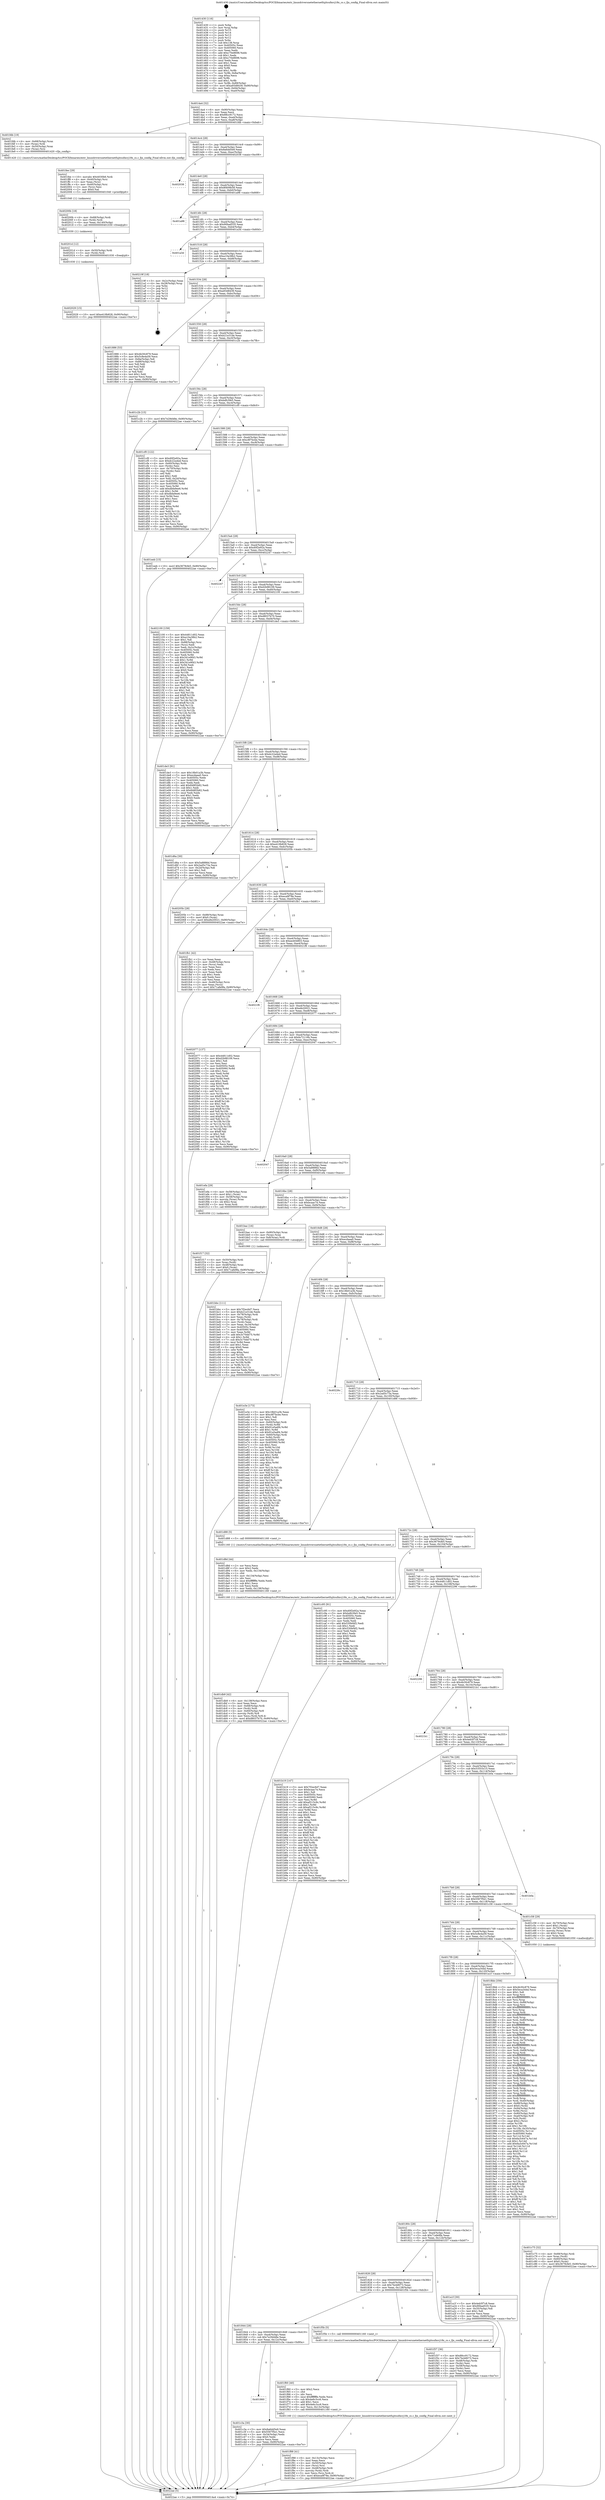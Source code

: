 digraph "0x401430" {
  label = "0x401430 (/mnt/c/Users/mathe/Desktop/tcc/POCII/binaries/extr_linuxdriversnetethernetfujitsufmvj18x_cs.c_fjn_config_Final-ollvm.out::main(0))"
  labelloc = "t"
  node[shape=record]

  Entry [label="",width=0.3,height=0.3,shape=circle,fillcolor=black,style=filled]
  "0x4014a4" [label="{
     0x4014a4 [32]\l
     | [instrs]\l
     &nbsp;&nbsp;0x4014a4 \<+6\>: mov -0x90(%rbp),%eax\l
     &nbsp;&nbsp;0x4014aa \<+2\>: mov %eax,%ecx\l
     &nbsp;&nbsp;0x4014ac \<+6\>: sub $0x88cc9172,%ecx\l
     &nbsp;&nbsp;0x4014b2 \<+6\>: mov %eax,-0xa4(%rbp)\l
     &nbsp;&nbsp;0x4014b8 \<+6\>: mov %ecx,-0xa8(%rbp)\l
     &nbsp;&nbsp;0x4014be \<+6\>: je 0000000000401fdb \<main+0xbab\>\l
  }"]
  "0x401fdb" [label="{
     0x401fdb [19]\l
     | [instrs]\l
     &nbsp;&nbsp;0x401fdb \<+4\>: mov -0x68(%rbp),%rax\l
     &nbsp;&nbsp;0x401fdf \<+3\>: mov (%rax),%rdi\l
     &nbsp;&nbsp;0x401fe2 \<+4\>: mov -0x50(%rbp),%rax\l
     &nbsp;&nbsp;0x401fe6 \<+3\>: mov (%rax),%rsi\l
     &nbsp;&nbsp;0x401fe9 \<+5\>: call 0000000000401420 \<fjn_config\>\l
     | [calls]\l
     &nbsp;&nbsp;0x401420 \{1\} (/mnt/c/Users/mathe/Desktop/tcc/POCII/binaries/extr_linuxdriversnetethernetfujitsufmvj18x_cs.c_fjn_config_Final-ollvm.out::fjn_config)\l
  }"]
  "0x4014c4" [label="{
     0x4014c4 [28]\l
     | [instrs]\l
     &nbsp;&nbsp;0x4014c4 \<+5\>: jmp 00000000004014c9 \<main+0x99\>\l
     &nbsp;&nbsp;0x4014c9 \<+6\>: mov -0xa4(%rbp),%eax\l
     &nbsp;&nbsp;0x4014cf \<+5\>: sub $0x8a6dd5e9,%eax\l
     &nbsp;&nbsp;0x4014d4 \<+6\>: mov %eax,-0xac(%rbp)\l
     &nbsp;&nbsp;0x4014da \<+6\>: je 0000000000402038 \<main+0xc08\>\l
  }"]
  Exit [label="",width=0.3,height=0.3,shape=circle,fillcolor=black,style=filled,peripheries=2]
  "0x402038" [label="{
     0x402038\l
  }", style=dashed]
  "0x4014e0" [label="{
     0x4014e0 [28]\l
     | [instrs]\l
     &nbsp;&nbsp;0x4014e0 \<+5\>: jmp 00000000004014e5 \<main+0xb5\>\l
     &nbsp;&nbsp;0x4014e5 \<+6\>: mov -0xa4(%rbp),%eax\l
     &nbsp;&nbsp;0x4014eb \<+5\>: sub $0x8f409b58,%eax\l
     &nbsp;&nbsp;0x4014f0 \<+6\>: mov %eax,-0xb0(%rbp)\l
     &nbsp;&nbsp;0x4014f6 \<+6\>: je 0000000000401a98 \<main+0x668\>\l
  }"]
  "0x402029" [label="{
     0x402029 [15]\l
     | [instrs]\l
     &nbsp;&nbsp;0x402029 \<+10\>: movl $0xe418b828,-0x90(%rbp)\l
     &nbsp;&nbsp;0x402033 \<+5\>: jmp 00000000004022ae \<main+0xe7e\>\l
  }"]
  "0x401a98" [label="{
     0x401a98\l
  }", style=dashed]
  "0x4014fc" [label="{
     0x4014fc [28]\l
     | [instrs]\l
     &nbsp;&nbsp;0x4014fc \<+5\>: jmp 0000000000401501 \<main+0xd1\>\l
     &nbsp;&nbsp;0x401501 \<+6\>: mov -0xa4(%rbp),%eax\l
     &nbsp;&nbsp;0x401507 \<+5\>: sub $0x90bad535,%eax\l
     &nbsp;&nbsp;0x40150c \<+6\>: mov %eax,-0xb4(%rbp)\l
     &nbsp;&nbsp;0x401512 \<+6\>: je 0000000000401a3d \<main+0x60d\>\l
  }"]
  "0x40201d" [label="{
     0x40201d [12]\l
     | [instrs]\l
     &nbsp;&nbsp;0x40201d \<+4\>: mov -0x50(%rbp),%rdi\l
     &nbsp;&nbsp;0x402021 \<+3\>: mov (%rdi),%rdi\l
     &nbsp;&nbsp;0x402024 \<+5\>: call 0000000000401030 \<free@plt\>\l
     | [calls]\l
     &nbsp;&nbsp;0x401030 \{1\} (unknown)\l
  }"]
  "0x401a3d" [label="{
     0x401a3d\l
  }", style=dashed]
  "0x401518" [label="{
     0x401518 [28]\l
     | [instrs]\l
     &nbsp;&nbsp;0x401518 \<+5\>: jmp 000000000040151d \<main+0xed\>\l
     &nbsp;&nbsp;0x40151d \<+6\>: mov -0xa4(%rbp),%eax\l
     &nbsp;&nbsp;0x401523 \<+5\>: sub $0xa10a38b2,%eax\l
     &nbsp;&nbsp;0x401528 \<+6\>: mov %eax,-0xb8(%rbp)\l
     &nbsp;&nbsp;0x40152e \<+6\>: je 000000000040219f \<main+0xd6f\>\l
  }"]
  "0x40200b" [label="{
     0x40200b [18]\l
     | [instrs]\l
     &nbsp;&nbsp;0x40200b \<+4\>: mov -0x68(%rbp),%rdi\l
     &nbsp;&nbsp;0x40200f \<+3\>: mov (%rdi),%rdi\l
     &nbsp;&nbsp;0x402012 \<+6\>: mov %eax,-0x140(%rbp)\l
     &nbsp;&nbsp;0x402018 \<+5\>: call 0000000000401030 \<free@plt\>\l
     | [calls]\l
     &nbsp;&nbsp;0x401030 \{1\} (unknown)\l
  }"]
  "0x40219f" [label="{
     0x40219f [18]\l
     | [instrs]\l
     &nbsp;&nbsp;0x40219f \<+3\>: mov -0x2c(%rbp),%eax\l
     &nbsp;&nbsp;0x4021a2 \<+4\>: lea -0x28(%rbp),%rsp\l
     &nbsp;&nbsp;0x4021a6 \<+1\>: pop %rbx\l
     &nbsp;&nbsp;0x4021a7 \<+2\>: pop %r12\l
     &nbsp;&nbsp;0x4021a9 \<+2\>: pop %r13\l
     &nbsp;&nbsp;0x4021ab \<+2\>: pop %r14\l
     &nbsp;&nbsp;0x4021ad \<+2\>: pop %r15\l
     &nbsp;&nbsp;0x4021af \<+1\>: pop %rbp\l
     &nbsp;&nbsp;0x4021b0 \<+1\>: ret\l
  }"]
  "0x401534" [label="{
     0x401534 [28]\l
     | [instrs]\l
     &nbsp;&nbsp;0x401534 \<+5\>: jmp 0000000000401539 \<main+0x109\>\l
     &nbsp;&nbsp;0x401539 \<+6\>: mov -0xa4(%rbp),%eax\l
     &nbsp;&nbsp;0x40153f \<+5\>: sub $0xa93d8439,%eax\l
     &nbsp;&nbsp;0x401544 \<+6\>: mov %eax,-0xbc(%rbp)\l
     &nbsp;&nbsp;0x40154a \<+6\>: je 0000000000401886 \<main+0x456\>\l
  }"]
  "0x401fee" [label="{
     0x401fee [29]\l
     | [instrs]\l
     &nbsp;&nbsp;0x401fee \<+10\>: movabs $0x4030b6,%rdi\l
     &nbsp;&nbsp;0x401ff8 \<+4\>: mov -0x40(%rbp),%rsi\l
     &nbsp;&nbsp;0x401ffc \<+2\>: mov %eax,(%rsi)\l
     &nbsp;&nbsp;0x401ffe \<+4\>: mov -0x40(%rbp),%rsi\l
     &nbsp;&nbsp;0x402002 \<+2\>: mov (%rsi),%esi\l
     &nbsp;&nbsp;0x402004 \<+2\>: mov $0x0,%al\l
     &nbsp;&nbsp;0x402006 \<+5\>: call 0000000000401040 \<printf@plt\>\l
     | [calls]\l
     &nbsp;&nbsp;0x401040 \{1\} (unknown)\l
  }"]
  "0x401886" [label="{
     0x401886 [53]\l
     | [instrs]\l
     &nbsp;&nbsp;0x401886 \<+5\>: mov $0x4b30c879,%eax\l
     &nbsp;&nbsp;0x40188b \<+5\>: mov $0x5c8e4a59,%ecx\l
     &nbsp;&nbsp;0x401890 \<+6\>: mov -0x8a(%rbp),%dl\l
     &nbsp;&nbsp;0x401896 \<+7\>: mov -0x89(%rbp),%sil\l
     &nbsp;&nbsp;0x40189d \<+3\>: mov %dl,%dil\l
     &nbsp;&nbsp;0x4018a0 \<+3\>: and %sil,%dil\l
     &nbsp;&nbsp;0x4018a3 \<+3\>: xor %sil,%dl\l
     &nbsp;&nbsp;0x4018a6 \<+3\>: or %dl,%dil\l
     &nbsp;&nbsp;0x4018a9 \<+4\>: test $0x1,%dil\l
     &nbsp;&nbsp;0x4018ad \<+3\>: cmovne %ecx,%eax\l
     &nbsp;&nbsp;0x4018b0 \<+6\>: mov %eax,-0x90(%rbp)\l
     &nbsp;&nbsp;0x4018b6 \<+5\>: jmp 00000000004022ae \<main+0xe7e\>\l
  }"]
  "0x401550" [label="{
     0x401550 [28]\l
     | [instrs]\l
     &nbsp;&nbsp;0x401550 \<+5\>: jmp 0000000000401555 \<main+0x125\>\l
     &nbsp;&nbsp;0x401555 \<+6\>: mov -0xa4(%rbp),%eax\l
     &nbsp;&nbsp;0x40155b \<+5\>: sub $0xb21e31de,%eax\l
     &nbsp;&nbsp;0x401560 \<+6\>: mov %eax,-0xc0(%rbp)\l
     &nbsp;&nbsp;0x401566 \<+6\>: je 0000000000401c2b \<main+0x7fb\>\l
  }"]
  "0x4022ae" [label="{
     0x4022ae [5]\l
     | [instrs]\l
     &nbsp;&nbsp;0x4022ae \<+5\>: jmp 00000000004014a4 \<main+0x74\>\l
  }"]
  "0x401430" [label="{
     0x401430 [116]\l
     | [instrs]\l
     &nbsp;&nbsp;0x401430 \<+1\>: push %rbp\l
     &nbsp;&nbsp;0x401431 \<+3\>: mov %rsp,%rbp\l
     &nbsp;&nbsp;0x401434 \<+2\>: push %r15\l
     &nbsp;&nbsp;0x401436 \<+2\>: push %r14\l
     &nbsp;&nbsp;0x401438 \<+2\>: push %r13\l
     &nbsp;&nbsp;0x40143a \<+2\>: push %r12\l
     &nbsp;&nbsp;0x40143c \<+1\>: push %rbx\l
     &nbsp;&nbsp;0x40143d \<+7\>: sub $0x138,%rsp\l
     &nbsp;&nbsp;0x401444 \<+7\>: mov 0x40505c,%eax\l
     &nbsp;&nbsp;0x40144b \<+7\>: mov 0x405060,%ecx\l
     &nbsp;&nbsp;0x401452 \<+2\>: mov %eax,%edx\l
     &nbsp;&nbsp;0x401454 \<+6\>: add $0xc70e8698,%edx\l
     &nbsp;&nbsp;0x40145a \<+3\>: sub $0x1,%edx\l
     &nbsp;&nbsp;0x40145d \<+6\>: sub $0xc70e8698,%edx\l
     &nbsp;&nbsp;0x401463 \<+3\>: imul %edx,%eax\l
     &nbsp;&nbsp;0x401466 \<+3\>: and $0x1,%eax\l
     &nbsp;&nbsp;0x401469 \<+3\>: cmp $0x0,%eax\l
     &nbsp;&nbsp;0x40146c \<+4\>: sete %r8b\l
     &nbsp;&nbsp;0x401470 \<+4\>: and $0x1,%r8b\l
     &nbsp;&nbsp;0x401474 \<+7\>: mov %r8b,-0x8a(%rbp)\l
     &nbsp;&nbsp;0x40147b \<+3\>: cmp $0xa,%ecx\l
     &nbsp;&nbsp;0x40147e \<+4\>: setl %r8b\l
     &nbsp;&nbsp;0x401482 \<+4\>: and $0x1,%r8b\l
     &nbsp;&nbsp;0x401486 \<+7\>: mov %r8b,-0x89(%rbp)\l
     &nbsp;&nbsp;0x40148d \<+10\>: movl $0xa93d8439,-0x90(%rbp)\l
     &nbsp;&nbsp;0x401497 \<+6\>: mov %edi,-0x94(%rbp)\l
     &nbsp;&nbsp;0x40149d \<+7\>: mov %rsi,-0xa0(%rbp)\l
  }"]
  "0x401f88" [label="{
     0x401f88 [41]\l
     | [instrs]\l
     &nbsp;&nbsp;0x401f88 \<+6\>: mov -0x13c(%rbp),%ecx\l
     &nbsp;&nbsp;0x401f8e \<+3\>: imul %eax,%ecx\l
     &nbsp;&nbsp;0x401f91 \<+4\>: mov -0x50(%rbp),%rsi\l
     &nbsp;&nbsp;0x401f95 \<+3\>: mov (%rsi),%rsi\l
     &nbsp;&nbsp;0x401f98 \<+4\>: mov -0x48(%rbp),%rdi\l
     &nbsp;&nbsp;0x401f9c \<+3\>: movslq (%rdi),%rdi\l
     &nbsp;&nbsp;0x401f9f \<+3\>: mov %ecx,(%rsi,%rdi,4)\l
     &nbsp;&nbsp;0x401fa2 \<+10\>: movl $0xeca9f78e,-0x90(%rbp)\l
     &nbsp;&nbsp;0x401fac \<+5\>: jmp 00000000004022ae \<main+0xe7e\>\l
  }"]
  "0x401c2b" [label="{
     0x401c2b [15]\l
     | [instrs]\l
     &nbsp;&nbsp;0x401c2b \<+10\>: movl $0x7e29d48e,-0x90(%rbp)\l
     &nbsp;&nbsp;0x401c35 \<+5\>: jmp 00000000004022ae \<main+0xe7e\>\l
  }"]
  "0x40156c" [label="{
     0x40156c [28]\l
     | [instrs]\l
     &nbsp;&nbsp;0x40156c \<+5\>: jmp 0000000000401571 \<main+0x141\>\l
     &nbsp;&nbsp;0x401571 \<+6\>: mov -0xa4(%rbp),%eax\l
     &nbsp;&nbsp;0x401577 \<+5\>: sub $0xbdfc5fe5,%eax\l
     &nbsp;&nbsp;0x40157c \<+6\>: mov %eax,-0xc4(%rbp)\l
     &nbsp;&nbsp;0x401582 \<+6\>: je 0000000000401cf0 \<main+0x8c0\>\l
  }"]
  "0x401f60" [label="{
     0x401f60 [40]\l
     | [instrs]\l
     &nbsp;&nbsp;0x401f60 \<+5\>: mov $0x2,%ecx\l
     &nbsp;&nbsp;0x401f65 \<+1\>: cltd\l
     &nbsp;&nbsp;0x401f66 \<+2\>: idiv %ecx\l
     &nbsp;&nbsp;0x401f68 \<+6\>: imul $0xfffffffe,%edx,%ecx\l
     &nbsp;&nbsp;0x401f6e \<+6\>: sub $0x4e6c3cc6,%ecx\l
     &nbsp;&nbsp;0x401f74 \<+3\>: add $0x1,%ecx\l
     &nbsp;&nbsp;0x401f77 \<+6\>: add $0x4e6c3cc6,%ecx\l
     &nbsp;&nbsp;0x401f7d \<+6\>: mov %ecx,-0x13c(%rbp)\l
     &nbsp;&nbsp;0x401f83 \<+5\>: call 0000000000401160 \<next_i\>\l
     | [calls]\l
     &nbsp;&nbsp;0x401160 \{1\} (/mnt/c/Users/mathe/Desktop/tcc/POCII/binaries/extr_linuxdriversnetethernetfujitsufmvj18x_cs.c_fjn_config_Final-ollvm.out::next_i)\l
  }"]
  "0x401cf0" [label="{
     0x401cf0 [122]\l
     | [instrs]\l
     &nbsp;&nbsp;0x401cf0 \<+5\>: mov $0xd0f2e92a,%eax\l
     &nbsp;&nbsp;0x401cf5 \<+5\>: mov $0xdc22a4ed,%ecx\l
     &nbsp;&nbsp;0x401cfa \<+4\>: mov -0x60(%rbp),%rdx\l
     &nbsp;&nbsp;0x401cfe \<+2\>: mov (%rdx),%esi\l
     &nbsp;&nbsp;0x401d00 \<+4\>: mov -0x70(%rbp),%rdx\l
     &nbsp;&nbsp;0x401d04 \<+2\>: cmp (%rdx),%esi\l
     &nbsp;&nbsp;0x401d06 \<+4\>: setl %dil\l
     &nbsp;&nbsp;0x401d0a \<+4\>: and $0x1,%dil\l
     &nbsp;&nbsp;0x401d0e \<+4\>: mov %dil,-0x2d(%rbp)\l
     &nbsp;&nbsp;0x401d12 \<+7\>: mov 0x40505c,%esi\l
     &nbsp;&nbsp;0x401d19 \<+8\>: mov 0x405060,%r8d\l
     &nbsp;&nbsp;0x401d21 \<+3\>: mov %esi,%r9d\l
     &nbsp;&nbsp;0x401d24 \<+7\>: add $0xdbfa9ee6,%r9d\l
     &nbsp;&nbsp;0x401d2b \<+4\>: sub $0x1,%r9d\l
     &nbsp;&nbsp;0x401d2f \<+7\>: sub $0xdbfa9ee6,%r9d\l
     &nbsp;&nbsp;0x401d36 \<+4\>: imul %r9d,%esi\l
     &nbsp;&nbsp;0x401d3a \<+3\>: and $0x1,%esi\l
     &nbsp;&nbsp;0x401d3d \<+3\>: cmp $0x0,%esi\l
     &nbsp;&nbsp;0x401d40 \<+4\>: sete %dil\l
     &nbsp;&nbsp;0x401d44 \<+4\>: cmp $0xa,%r8d\l
     &nbsp;&nbsp;0x401d48 \<+4\>: setl %r10b\l
     &nbsp;&nbsp;0x401d4c \<+3\>: mov %dil,%r11b\l
     &nbsp;&nbsp;0x401d4f \<+3\>: and %r10b,%r11b\l
     &nbsp;&nbsp;0x401d52 \<+3\>: xor %r10b,%dil\l
     &nbsp;&nbsp;0x401d55 \<+3\>: or %dil,%r11b\l
     &nbsp;&nbsp;0x401d58 \<+4\>: test $0x1,%r11b\l
     &nbsp;&nbsp;0x401d5c \<+3\>: cmovne %ecx,%eax\l
     &nbsp;&nbsp;0x401d5f \<+6\>: mov %eax,-0x90(%rbp)\l
     &nbsp;&nbsp;0x401d65 \<+5\>: jmp 00000000004022ae \<main+0xe7e\>\l
  }"]
  "0x401588" [label="{
     0x401588 [28]\l
     | [instrs]\l
     &nbsp;&nbsp;0x401588 \<+5\>: jmp 000000000040158d \<main+0x15d\>\l
     &nbsp;&nbsp;0x40158d \<+6\>: mov -0xa4(%rbp),%eax\l
     &nbsp;&nbsp;0x401593 \<+5\>: sub $0xc8f7bcbe,%eax\l
     &nbsp;&nbsp;0x401598 \<+6\>: mov %eax,-0xc8(%rbp)\l
     &nbsp;&nbsp;0x40159e \<+6\>: je 0000000000401eeb \<main+0xabb\>\l
  }"]
  "0x401f17" [label="{
     0x401f17 [32]\l
     | [instrs]\l
     &nbsp;&nbsp;0x401f17 \<+4\>: mov -0x50(%rbp),%rdi\l
     &nbsp;&nbsp;0x401f1b \<+3\>: mov %rax,(%rdi)\l
     &nbsp;&nbsp;0x401f1e \<+4\>: mov -0x48(%rbp),%rax\l
     &nbsp;&nbsp;0x401f22 \<+6\>: movl $0x0,(%rax)\l
     &nbsp;&nbsp;0x401f28 \<+10\>: movl $0x71afe9fa,-0x90(%rbp)\l
     &nbsp;&nbsp;0x401f32 \<+5\>: jmp 00000000004022ae \<main+0xe7e\>\l
  }"]
  "0x401eeb" [label="{
     0x401eeb [15]\l
     | [instrs]\l
     &nbsp;&nbsp;0x401eeb \<+10\>: movl $0x3679cfe5,-0x90(%rbp)\l
     &nbsp;&nbsp;0x401ef5 \<+5\>: jmp 00000000004022ae \<main+0xe7e\>\l
  }"]
  "0x4015a4" [label="{
     0x4015a4 [28]\l
     | [instrs]\l
     &nbsp;&nbsp;0x4015a4 \<+5\>: jmp 00000000004015a9 \<main+0x179\>\l
     &nbsp;&nbsp;0x4015a9 \<+6\>: mov -0xa4(%rbp),%eax\l
     &nbsp;&nbsp;0x4015af \<+5\>: sub $0xd0f2e92a,%eax\l
     &nbsp;&nbsp;0x4015b4 \<+6\>: mov %eax,-0xcc(%rbp)\l
     &nbsp;&nbsp;0x4015ba \<+6\>: je 0000000000402247 \<main+0xe17\>\l
  }"]
  "0x401db9" [label="{
     0x401db9 [42]\l
     | [instrs]\l
     &nbsp;&nbsp;0x401db9 \<+6\>: mov -0x138(%rbp),%ecx\l
     &nbsp;&nbsp;0x401dbf \<+3\>: imul %eax,%ecx\l
     &nbsp;&nbsp;0x401dc2 \<+4\>: mov -0x68(%rbp),%rdi\l
     &nbsp;&nbsp;0x401dc6 \<+3\>: mov (%rdi),%rdi\l
     &nbsp;&nbsp;0x401dc9 \<+4\>: mov -0x60(%rbp),%r8\l
     &nbsp;&nbsp;0x401dcd \<+3\>: movslq (%r8),%r8\l
     &nbsp;&nbsp;0x401dd0 \<+4\>: mov %ecx,(%rdi,%r8,4)\l
     &nbsp;&nbsp;0x401dd4 \<+10\>: movl $0xd8037b70,-0x90(%rbp)\l
     &nbsp;&nbsp;0x401dde \<+5\>: jmp 00000000004022ae \<main+0xe7e\>\l
  }"]
  "0x402247" [label="{
     0x402247\l
  }", style=dashed]
  "0x4015c0" [label="{
     0x4015c0 [28]\l
     | [instrs]\l
     &nbsp;&nbsp;0x4015c0 \<+5\>: jmp 00000000004015c5 \<main+0x195\>\l
     &nbsp;&nbsp;0x4015c5 \<+6\>: mov -0xa4(%rbp),%eax\l
     &nbsp;&nbsp;0x4015cb \<+5\>: sub $0xd2b98109,%eax\l
     &nbsp;&nbsp;0x4015d0 \<+6\>: mov %eax,-0xd0(%rbp)\l
     &nbsp;&nbsp;0x4015d6 \<+6\>: je 0000000000402100 \<main+0xcd0\>\l
  }"]
  "0x401d8d" [label="{
     0x401d8d [44]\l
     | [instrs]\l
     &nbsp;&nbsp;0x401d8d \<+2\>: xor %ecx,%ecx\l
     &nbsp;&nbsp;0x401d8f \<+5\>: mov $0x2,%edx\l
     &nbsp;&nbsp;0x401d94 \<+6\>: mov %edx,-0x134(%rbp)\l
     &nbsp;&nbsp;0x401d9a \<+1\>: cltd\l
     &nbsp;&nbsp;0x401d9b \<+6\>: mov -0x134(%rbp),%esi\l
     &nbsp;&nbsp;0x401da1 \<+2\>: idiv %esi\l
     &nbsp;&nbsp;0x401da3 \<+6\>: imul $0xfffffffe,%edx,%edx\l
     &nbsp;&nbsp;0x401da9 \<+3\>: sub $0x1,%ecx\l
     &nbsp;&nbsp;0x401dac \<+2\>: sub %ecx,%edx\l
     &nbsp;&nbsp;0x401dae \<+6\>: mov %edx,-0x138(%rbp)\l
     &nbsp;&nbsp;0x401db4 \<+5\>: call 0000000000401160 \<next_i\>\l
     | [calls]\l
     &nbsp;&nbsp;0x401160 \{1\} (/mnt/c/Users/mathe/Desktop/tcc/POCII/binaries/extr_linuxdriversnetethernetfujitsufmvj18x_cs.c_fjn_config_Final-ollvm.out::next_i)\l
  }"]
  "0x402100" [label="{
     0x402100 [159]\l
     | [instrs]\l
     &nbsp;&nbsp;0x402100 \<+5\>: mov $0x44811d02,%eax\l
     &nbsp;&nbsp;0x402105 \<+5\>: mov $0xa10a38b2,%ecx\l
     &nbsp;&nbsp;0x40210a \<+2\>: mov $0x1,%dl\l
     &nbsp;&nbsp;0x40210c \<+7\>: mov -0x88(%rbp),%rsi\l
     &nbsp;&nbsp;0x402113 \<+2\>: mov (%rsi),%edi\l
     &nbsp;&nbsp;0x402115 \<+3\>: mov %edi,-0x2c(%rbp)\l
     &nbsp;&nbsp;0x402118 \<+7\>: mov 0x40505c,%edi\l
     &nbsp;&nbsp;0x40211f \<+8\>: mov 0x405060,%r8d\l
     &nbsp;&nbsp;0x402127 \<+3\>: mov %edi,%r9d\l
     &nbsp;&nbsp;0x40212a \<+7\>: sub $0x341e9f43,%r9d\l
     &nbsp;&nbsp;0x402131 \<+4\>: sub $0x1,%r9d\l
     &nbsp;&nbsp;0x402135 \<+7\>: add $0x341e9f43,%r9d\l
     &nbsp;&nbsp;0x40213c \<+4\>: imul %r9d,%edi\l
     &nbsp;&nbsp;0x402140 \<+3\>: and $0x1,%edi\l
     &nbsp;&nbsp;0x402143 \<+3\>: cmp $0x0,%edi\l
     &nbsp;&nbsp;0x402146 \<+4\>: sete %r10b\l
     &nbsp;&nbsp;0x40214a \<+4\>: cmp $0xa,%r8d\l
     &nbsp;&nbsp;0x40214e \<+4\>: setl %r11b\l
     &nbsp;&nbsp;0x402152 \<+3\>: mov %r10b,%bl\l
     &nbsp;&nbsp;0x402155 \<+3\>: xor $0xff,%bl\l
     &nbsp;&nbsp;0x402158 \<+3\>: mov %r11b,%r14b\l
     &nbsp;&nbsp;0x40215b \<+4\>: xor $0xff,%r14b\l
     &nbsp;&nbsp;0x40215f \<+3\>: xor $0x1,%dl\l
     &nbsp;&nbsp;0x402162 \<+3\>: mov %bl,%r15b\l
     &nbsp;&nbsp;0x402165 \<+4\>: and $0xff,%r15b\l
     &nbsp;&nbsp;0x402169 \<+3\>: and %dl,%r10b\l
     &nbsp;&nbsp;0x40216c \<+3\>: mov %r14b,%r12b\l
     &nbsp;&nbsp;0x40216f \<+4\>: and $0xff,%r12b\l
     &nbsp;&nbsp;0x402173 \<+3\>: and %dl,%r11b\l
     &nbsp;&nbsp;0x402176 \<+3\>: or %r10b,%r15b\l
     &nbsp;&nbsp;0x402179 \<+3\>: or %r11b,%r12b\l
     &nbsp;&nbsp;0x40217c \<+3\>: xor %r12b,%r15b\l
     &nbsp;&nbsp;0x40217f \<+3\>: or %r14b,%bl\l
     &nbsp;&nbsp;0x402182 \<+3\>: xor $0xff,%bl\l
     &nbsp;&nbsp;0x402185 \<+3\>: or $0x1,%dl\l
     &nbsp;&nbsp;0x402188 \<+2\>: and %dl,%bl\l
     &nbsp;&nbsp;0x40218a \<+3\>: or %bl,%r15b\l
     &nbsp;&nbsp;0x40218d \<+4\>: test $0x1,%r15b\l
     &nbsp;&nbsp;0x402191 \<+3\>: cmovne %ecx,%eax\l
     &nbsp;&nbsp;0x402194 \<+6\>: mov %eax,-0x90(%rbp)\l
     &nbsp;&nbsp;0x40219a \<+5\>: jmp 00000000004022ae \<main+0xe7e\>\l
  }"]
  "0x4015dc" [label="{
     0x4015dc [28]\l
     | [instrs]\l
     &nbsp;&nbsp;0x4015dc \<+5\>: jmp 00000000004015e1 \<main+0x1b1\>\l
     &nbsp;&nbsp;0x4015e1 \<+6\>: mov -0xa4(%rbp),%eax\l
     &nbsp;&nbsp;0x4015e7 \<+5\>: sub $0xd8037b70,%eax\l
     &nbsp;&nbsp;0x4015ec \<+6\>: mov %eax,-0xd4(%rbp)\l
     &nbsp;&nbsp;0x4015f2 \<+6\>: je 0000000000401de3 \<main+0x9b3\>\l
  }"]
  "0x401c75" [label="{
     0x401c75 [32]\l
     | [instrs]\l
     &nbsp;&nbsp;0x401c75 \<+4\>: mov -0x68(%rbp),%rdi\l
     &nbsp;&nbsp;0x401c79 \<+3\>: mov %rax,(%rdi)\l
     &nbsp;&nbsp;0x401c7c \<+4\>: mov -0x60(%rbp),%rax\l
     &nbsp;&nbsp;0x401c80 \<+6\>: movl $0x0,(%rax)\l
     &nbsp;&nbsp;0x401c86 \<+10\>: movl $0x3679cfe5,-0x90(%rbp)\l
     &nbsp;&nbsp;0x401c90 \<+5\>: jmp 00000000004022ae \<main+0xe7e\>\l
  }"]
  "0x401de3" [label="{
     0x401de3 [91]\l
     | [instrs]\l
     &nbsp;&nbsp;0x401de3 \<+5\>: mov $0x18b01a3b,%eax\l
     &nbsp;&nbsp;0x401de8 \<+5\>: mov $0xecdaaa0,%ecx\l
     &nbsp;&nbsp;0x401ded \<+7\>: mov 0x40505c,%edx\l
     &nbsp;&nbsp;0x401df4 \<+7\>: mov 0x405060,%esi\l
     &nbsp;&nbsp;0x401dfb \<+2\>: mov %edx,%edi\l
     &nbsp;&nbsp;0x401dfd \<+6\>: add $0x848f2b82,%edi\l
     &nbsp;&nbsp;0x401e03 \<+3\>: sub $0x1,%edi\l
     &nbsp;&nbsp;0x401e06 \<+6\>: sub $0x848f2b82,%edi\l
     &nbsp;&nbsp;0x401e0c \<+3\>: imul %edi,%edx\l
     &nbsp;&nbsp;0x401e0f \<+3\>: and $0x1,%edx\l
     &nbsp;&nbsp;0x401e12 \<+3\>: cmp $0x0,%edx\l
     &nbsp;&nbsp;0x401e15 \<+4\>: sete %r8b\l
     &nbsp;&nbsp;0x401e19 \<+3\>: cmp $0xa,%esi\l
     &nbsp;&nbsp;0x401e1c \<+4\>: setl %r9b\l
     &nbsp;&nbsp;0x401e20 \<+3\>: mov %r8b,%r10b\l
     &nbsp;&nbsp;0x401e23 \<+3\>: and %r9b,%r10b\l
     &nbsp;&nbsp;0x401e26 \<+3\>: xor %r9b,%r8b\l
     &nbsp;&nbsp;0x401e29 \<+3\>: or %r8b,%r10b\l
     &nbsp;&nbsp;0x401e2c \<+4\>: test $0x1,%r10b\l
     &nbsp;&nbsp;0x401e30 \<+3\>: cmovne %ecx,%eax\l
     &nbsp;&nbsp;0x401e33 \<+6\>: mov %eax,-0x90(%rbp)\l
     &nbsp;&nbsp;0x401e39 \<+5\>: jmp 00000000004022ae \<main+0xe7e\>\l
  }"]
  "0x4015f8" [label="{
     0x4015f8 [28]\l
     | [instrs]\l
     &nbsp;&nbsp;0x4015f8 \<+5\>: jmp 00000000004015fd \<main+0x1cd\>\l
     &nbsp;&nbsp;0x4015fd \<+6\>: mov -0xa4(%rbp),%eax\l
     &nbsp;&nbsp;0x401603 \<+5\>: sub $0xdc22a4ed,%eax\l
     &nbsp;&nbsp;0x401608 \<+6\>: mov %eax,-0xd8(%rbp)\l
     &nbsp;&nbsp;0x40160e \<+6\>: je 0000000000401d6a \<main+0x93a\>\l
  }"]
  "0x401860" [label="{
     0x401860\l
  }", style=dashed]
  "0x401d6a" [label="{
     0x401d6a [30]\l
     | [instrs]\l
     &nbsp;&nbsp;0x401d6a \<+5\>: mov $0x5a8886d,%eax\l
     &nbsp;&nbsp;0x401d6f \<+5\>: mov $0x2ad5c73a,%ecx\l
     &nbsp;&nbsp;0x401d74 \<+3\>: mov -0x2d(%rbp),%dl\l
     &nbsp;&nbsp;0x401d77 \<+3\>: test $0x1,%dl\l
     &nbsp;&nbsp;0x401d7a \<+3\>: cmovne %ecx,%eax\l
     &nbsp;&nbsp;0x401d7d \<+6\>: mov %eax,-0x90(%rbp)\l
     &nbsp;&nbsp;0x401d83 \<+5\>: jmp 00000000004022ae \<main+0xe7e\>\l
  }"]
  "0x401614" [label="{
     0x401614 [28]\l
     | [instrs]\l
     &nbsp;&nbsp;0x401614 \<+5\>: jmp 0000000000401619 \<main+0x1e9\>\l
     &nbsp;&nbsp;0x401619 \<+6\>: mov -0xa4(%rbp),%eax\l
     &nbsp;&nbsp;0x40161f \<+5\>: sub $0xe418b828,%eax\l
     &nbsp;&nbsp;0x401624 \<+6\>: mov %eax,-0xdc(%rbp)\l
     &nbsp;&nbsp;0x40162a \<+6\>: je 000000000040205b \<main+0xc2b\>\l
  }"]
  "0x401c3a" [label="{
     0x401c3a [30]\l
     | [instrs]\l
     &nbsp;&nbsp;0x401c3a \<+5\>: mov $0x8a6dd5e9,%eax\l
     &nbsp;&nbsp;0x401c3f \<+5\>: mov $0x5567f5e1,%ecx\l
     &nbsp;&nbsp;0x401c44 \<+3\>: mov -0x34(%rbp),%edx\l
     &nbsp;&nbsp;0x401c47 \<+3\>: cmp $0x0,%edx\l
     &nbsp;&nbsp;0x401c4a \<+3\>: cmove %ecx,%eax\l
     &nbsp;&nbsp;0x401c4d \<+6\>: mov %eax,-0x90(%rbp)\l
     &nbsp;&nbsp;0x401c53 \<+5\>: jmp 00000000004022ae \<main+0xe7e\>\l
  }"]
  "0x40205b" [label="{
     0x40205b [28]\l
     | [instrs]\l
     &nbsp;&nbsp;0x40205b \<+7\>: mov -0x88(%rbp),%rax\l
     &nbsp;&nbsp;0x402062 \<+6\>: movl $0x0,(%rax)\l
     &nbsp;&nbsp;0x402068 \<+10\>: movl $0xefe20021,-0x90(%rbp)\l
     &nbsp;&nbsp;0x402072 \<+5\>: jmp 00000000004022ae \<main+0xe7e\>\l
  }"]
  "0x401630" [label="{
     0x401630 [28]\l
     | [instrs]\l
     &nbsp;&nbsp;0x401630 \<+5\>: jmp 0000000000401635 \<main+0x205\>\l
     &nbsp;&nbsp;0x401635 \<+6\>: mov -0xa4(%rbp),%eax\l
     &nbsp;&nbsp;0x40163b \<+5\>: sub $0xeca9f78e,%eax\l
     &nbsp;&nbsp;0x401640 \<+6\>: mov %eax,-0xe0(%rbp)\l
     &nbsp;&nbsp;0x401646 \<+6\>: je 0000000000401fb1 \<main+0xb81\>\l
  }"]
  "0x401844" [label="{
     0x401844 [28]\l
     | [instrs]\l
     &nbsp;&nbsp;0x401844 \<+5\>: jmp 0000000000401849 \<main+0x419\>\l
     &nbsp;&nbsp;0x401849 \<+6\>: mov -0xa4(%rbp),%eax\l
     &nbsp;&nbsp;0x40184f \<+5\>: sub $0x7e29d48e,%eax\l
     &nbsp;&nbsp;0x401854 \<+6\>: mov %eax,-0x12c(%rbp)\l
     &nbsp;&nbsp;0x40185a \<+6\>: je 0000000000401c3a \<main+0x80a\>\l
  }"]
  "0x401fb1" [label="{
     0x401fb1 [42]\l
     | [instrs]\l
     &nbsp;&nbsp;0x401fb1 \<+2\>: xor %eax,%eax\l
     &nbsp;&nbsp;0x401fb3 \<+4\>: mov -0x48(%rbp),%rcx\l
     &nbsp;&nbsp;0x401fb7 \<+2\>: mov (%rcx),%edx\l
     &nbsp;&nbsp;0x401fb9 \<+2\>: mov %eax,%esi\l
     &nbsp;&nbsp;0x401fbb \<+2\>: sub %edx,%esi\l
     &nbsp;&nbsp;0x401fbd \<+2\>: mov %eax,%edx\l
     &nbsp;&nbsp;0x401fbf \<+3\>: sub $0x1,%edx\l
     &nbsp;&nbsp;0x401fc2 \<+2\>: add %edx,%esi\l
     &nbsp;&nbsp;0x401fc4 \<+2\>: sub %esi,%eax\l
     &nbsp;&nbsp;0x401fc6 \<+4\>: mov -0x48(%rbp),%rcx\l
     &nbsp;&nbsp;0x401fca \<+2\>: mov %eax,(%rcx)\l
     &nbsp;&nbsp;0x401fcc \<+10\>: movl $0x71afe9fa,-0x90(%rbp)\l
     &nbsp;&nbsp;0x401fd6 \<+5\>: jmp 00000000004022ae \<main+0xe7e\>\l
  }"]
  "0x40164c" [label="{
     0x40164c [28]\l
     | [instrs]\l
     &nbsp;&nbsp;0x40164c \<+5\>: jmp 0000000000401651 \<main+0x221\>\l
     &nbsp;&nbsp;0x401651 \<+6\>: mov -0xa4(%rbp),%eax\l
     &nbsp;&nbsp;0x401657 \<+5\>: sub $0xee404803,%eax\l
     &nbsp;&nbsp;0x40165c \<+6\>: mov %eax,-0xe4(%rbp)\l
     &nbsp;&nbsp;0x401662 \<+6\>: je 00000000004021f6 \<main+0xdc6\>\l
  }"]
  "0x401f5b" [label="{
     0x401f5b [5]\l
     | [instrs]\l
     &nbsp;&nbsp;0x401f5b \<+5\>: call 0000000000401160 \<next_i\>\l
     | [calls]\l
     &nbsp;&nbsp;0x401160 \{1\} (/mnt/c/Users/mathe/Desktop/tcc/POCII/binaries/extr_linuxdriversnetethernetfujitsufmvj18x_cs.c_fjn_config_Final-ollvm.out::next_i)\l
  }"]
  "0x4021f6" [label="{
     0x4021f6\l
  }", style=dashed]
  "0x401668" [label="{
     0x401668 [28]\l
     | [instrs]\l
     &nbsp;&nbsp;0x401668 \<+5\>: jmp 000000000040166d \<main+0x23d\>\l
     &nbsp;&nbsp;0x40166d \<+6\>: mov -0xa4(%rbp),%eax\l
     &nbsp;&nbsp;0x401673 \<+5\>: sub $0xefe20021,%eax\l
     &nbsp;&nbsp;0x401678 \<+6\>: mov %eax,-0xe8(%rbp)\l
     &nbsp;&nbsp;0x40167e \<+6\>: je 0000000000402077 \<main+0xc47\>\l
  }"]
  "0x401828" [label="{
     0x401828 [28]\l
     | [instrs]\l
     &nbsp;&nbsp;0x401828 \<+5\>: jmp 000000000040182d \<main+0x3fd\>\l
     &nbsp;&nbsp;0x40182d \<+6\>: mov -0xa4(%rbp),%eax\l
     &nbsp;&nbsp;0x401833 \<+5\>: sub $0x7bcb8073,%eax\l
     &nbsp;&nbsp;0x401838 \<+6\>: mov %eax,-0x128(%rbp)\l
     &nbsp;&nbsp;0x40183e \<+6\>: je 0000000000401f5b \<main+0xb2b\>\l
  }"]
  "0x402077" [label="{
     0x402077 [137]\l
     | [instrs]\l
     &nbsp;&nbsp;0x402077 \<+5\>: mov $0x44811d02,%eax\l
     &nbsp;&nbsp;0x40207c \<+5\>: mov $0xd2b98109,%ecx\l
     &nbsp;&nbsp;0x402081 \<+2\>: mov $0x1,%dl\l
     &nbsp;&nbsp;0x402083 \<+2\>: xor %esi,%esi\l
     &nbsp;&nbsp;0x402085 \<+7\>: mov 0x40505c,%edi\l
     &nbsp;&nbsp;0x40208c \<+8\>: mov 0x405060,%r8d\l
     &nbsp;&nbsp;0x402094 \<+3\>: sub $0x1,%esi\l
     &nbsp;&nbsp;0x402097 \<+3\>: mov %edi,%r9d\l
     &nbsp;&nbsp;0x40209a \<+3\>: add %esi,%r9d\l
     &nbsp;&nbsp;0x40209d \<+4\>: imul %r9d,%edi\l
     &nbsp;&nbsp;0x4020a1 \<+3\>: and $0x1,%edi\l
     &nbsp;&nbsp;0x4020a4 \<+3\>: cmp $0x0,%edi\l
     &nbsp;&nbsp;0x4020a7 \<+4\>: sete %r10b\l
     &nbsp;&nbsp;0x4020ab \<+4\>: cmp $0xa,%r8d\l
     &nbsp;&nbsp;0x4020af \<+4\>: setl %r11b\l
     &nbsp;&nbsp;0x4020b3 \<+3\>: mov %r10b,%bl\l
     &nbsp;&nbsp;0x4020b6 \<+3\>: xor $0xff,%bl\l
     &nbsp;&nbsp;0x4020b9 \<+3\>: mov %r11b,%r14b\l
     &nbsp;&nbsp;0x4020bc \<+4\>: xor $0xff,%r14b\l
     &nbsp;&nbsp;0x4020c0 \<+3\>: xor $0x1,%dl\l
     &nbsp;&nbsp;0x4020c3 \<+3\>: mov %bl,%r15b\l
     &nbsp;&nbsp;0x4020c6 \<+4\>: and $0xff,%r15b\l
     &nbsp;&nbsp;0x4020ca \<+3\>: and %dl,%r10b\l
     &nbsp;&nbsp;0x4020cd \<+3\>: mov %r14b,%r12b\l
     &nbsp;&nbsp;0x4020d0 \<+4\>: and $0xff,%r12b\l
     &nbsp;&nbsp;0x4020d4 \<+3\>: and %dl,%r11b\l
     &nbsp;&nbsp;0x4020d7 \<+3\>: or %r10b,%r15b\l
     &nbsp;&nbsp;0x4020da \<+3\>: or %r11b,%r12b\l
     &nbsp;&nbsp;0x4020dd \<+3\>: xor %r12b,%r15b\l
     &nbsp;&nbsp;0x4020e0 \<+3\>: or %r14b,%bl\l
     &nbsp;&nbsp;0x4020e3 \<+3\>: xor $0xff,%bl\l
     &nbsp;&nbsp;0x4020e6 \<+3\>: or $0x1,%dl\l
     &nbsp;&nbsp;0x4020e9 \<+2\>: and %dl,%bl\l
     &nbsp;&nbsp;0x4020eb \<+3\>: or %bl,%r15b\l
     &nbsp;&nbsp;0x4020ee \<+4\>: test $0x1,%r15b\l
     &nbsp;&nbsp;0x4020f2 \<+3\>: cmovne %ecx,%eax\l
     &nbsp;&nbsp;0x4020f5 \<+6\>: mov %eax,-0x90(%rbp)\l
     &nbsp;&nbsp;0x4020fb \<+5\>: jmp 00000000004022ae \<main+0xe7e\>\l
  }"]
  "0x401684" [label="{
     0x401684 [28]\l
     | [instrs]\l
     &nbsp;&nbsp;0x401684 \<+5\>: jmp 0000000000401689 \<main+0x259\>\l
     &nbsp;&nbsp;0x401689 \<+6\>: mov -0xa4(%rbp),%eax\l
     &nbsp;&nbsp;0x40168f \<+5\>: sub $0xfa72116b,%eax\l
     &nbsp;&nbsp;0x401694 \<+6\>: mov %eax,-0xec(%rbp)\l
     &nbsp;&nbsp;0x40169a \<+6\>: je 0000000000402047 \<main+0xc17\>\l
  }"]
  "0x401f37" [label="{
     0x401f37 [36]\l
     | [instrs]\l
     &nbsp;&nbsp;0x401f37 \<+5\>: mov $0x88cc9172,%eax\l
     &nbsp;&nbsp;0x401f3c \<+5\>: mov $0x7bcb8073,%ecx\l
     &nbsp;&nbsp;0x401f41 \<+4\>: mov -0x48(%rbp),%rdx\l
     &nbsp;&nbsp;0x401f45 \<+2\>: mov (%rdx),%esi\l
     &nbsp;&nbsp;0x401f47 \<+4\>: mov -0x58(%rbp),%rdx\l
     &nbsp;&nbsp;0x401f4b \<+2\>: cmp (%rdx),%esi\l
     &nbsp;&nbsp;0x401f4d \<+3\>: cmovl %ecx,%eax\l
     &nbsp;&nbsp;0x401f50 \<+6\>: mov %eax,-0x90(%rbp)\l
     &nbsp;&nbsp;0x401f56 \<+5\>: jmp 00000000004022ae \<main+0xe7e\>\l
  }"]
  "0x402047" [label="{
     0x402047\l
  }", style=dashed]
  "0x4016a0" [label="{
     0x4016a0 [28]\l
     | [instrs]\l
     &nbsp;&nbsp;0x4016a0 \<+5\>: jmp 00000000004016a5 \<main+0x275\>\l
     &nbsp;&nbsp;0x4016a5 \<+6\>: mov -0xa4(%rbp),%eax\l
     &nbsp;&nbsp;0x4016ab \<+5\>: sub $0x5a8886d,%eax\l
     &nbsp;&nbsp;0x4016b0 \<+6\>: mov %eax,-0xf0(%rbp)\l
     &nbsp;&nbsp;0x4016b6 \<+6\>: je 0000000000401efa \<main+0xaca\>\l
  }"]
  "0x401bbc" [label="{
     0x401bbc [111]\l
     | [instrs]\l
     &nbsp;&nbsp;0x401bbc \<+5\>: mov $0x7f2ec6d7,%ecx\l
     &nbsp;&nbsp;0x401bc1 \<+5\>: mov $0xb21e31de,%edx\l
     &nbsp;&nbsp;0x401bc6 \<+4\>: mov -0x78(%rbp),%rdi\l
     &nbsp;&nbsp;0x401bca \<+2\>: mov %eax,(%rdi)\l
     &nbsp;&nbsp;0x401bcc \<+4\>: mov -0x78(%rbp),%rdi\l
     &nbsp;&nbsp;0x401bd0 \<+2\>: mov (%rdi),%eax\l
     &nbsp;&nbsp;0x401bd2 \<+3\>: mov %eax,-0x34(%rbp)\l
     &nbsp;&nbsp;0x401bd5 \<+7\>: mov 0x40505c,%eax\l
     &nbsp;&nbsp;0x401bdc \<+7\>: mov 0x405060,%esi\l
     &nbsp;&nbsp;0x401be3 \<+3\>: mov %eax,%r8d\l
     &nbsp;&nbsp;0x401be6 \<+7\>: add $0x3c70dd75,%r8d\l
     &nbsp;&nbsp;0x401bed \<+4\>: sub $0x1,%r8d\l
     &nbsp;&nbsp;0x401bf1 \<+7\>: sub $0x3c70dd75,%r8d\l
     &nbsp;&nbsp;0x401bf8 \<+4\>: imul %r8d,%eax\l
     &nbsp;&nbsp;0x401bfc \<+3\>: and $0x1,%eax\l
     &nbsp;&nbsp;0x401bff \<+3\>: cmp $0x0,%eax\l
     &nbsp;&nbsp;0x401c02 \<+4\>: sete %r9b\l
     &nbsp;&nbsp;0x401c06 \<+3\>: cmp $0xa,%esi\l
     &nbsp;&nbsp;0x401c09 \<+4\>: setl %r10b\l
     &nbsp;&nbsp;0x401c0d \<+3\>: mov %r9b,%r11b\l
     &nbsp;&nbsp;0x401c10 \<+3\>: and %r10b,%r11b\l
     &nbsp;&nbsp;0x401c13 \<+3\>: xor %r10b,%r9b\l
     &nbsp;&nbsp;0x401c16 \<+3\>: or %r9b,%r11b\l
     &nbsp;&nbsp;0x401c19 \<+4\>: test $0x1,%r11b\l
     &nbsp;&nbsp;0x401c1d \<+3\>: cmovne %edx,%ecx\l
     &nbsp;&nbsp;0x401c20 \<+6\>: mov %ecx,-0x90(%rbp)\l
     &nbsp;&nbsp;0x401c26 \<+5\>: jmp 00000000004022ae \<main+0xe7e\>\l
  }"]
  "0x401efa" [label="{
     0x401efa [29]\l
     | [instrs]\l
     &nbsp;&nbsp;0x401efa \<+4\>: mov -0x58(%rbp),%rax\l
     &nbsp;&nbsp;0x401efe \<+6\>: movl $0x1,(%rax)\l
     &nbsp;&nbsp;0x401f04 \<+4\>: mov -0x58(%rbp),%rax\l
     &nbsp;&nbsp;0x401f08 \<+3\>: movslq (%rax),%rax\l
     &nbsp;&nbsp;0x401f0b \<+4\>: shl $0x2,%rax\l
     &nbsp;&nbsp;0x401f0f \<+3\>: mov %rax,%rdi\l
     &nbsp;&nbsp;0x401f12 \<+5\>: call 0000000000401050 \<malloc@plt\>\l
     | [calls]\l
     &nbsp;&nbsp;0x401050 \{1\} (unknown)\l
  }"]
  "0x4016bc" [label="{
     0x4016bc [28]\l
     | [instrs]\l
     &nbsp;&nbsp;0x4016bc \<+5\>: jmp 00000000004016c1 \<main+0x291\>\l
     &nbsp;&nbsp;0x4016c1 \<+6\>: mov -0xa4(%rbp),%eax\l
     &nbsp;&nbsp;0x4016c7 \<+5\>: sub $0xbcaac7e,%eax\l
     &nbsp;&nbsp;0x4016cc \<+6\>: mov %eax,-0xf4(%rbp)\l
     &nbsp;&nbsp;0x4016d2 \<+6\>: je 0000000000401bac \<main+0x77c\>\l
  }"]
  "0x40180c" [label="{
     0x40180c [28]\l
     | [instrs]\l
     &nbsp;&nbsp;0x40180c \<+5\>: jmp 0000000000401811 \<main+0x3e1\>\l
     &nbsp;&nbsp;0x401811 \<+6\>: mov -0xa4(%rbp),%eax\l
     &nbsp;&nbsp;0x401817 \<+5\>: sub $0x71afe9fa,%eax\l
     &nbsp;&nbsp;0x40181c \<+6\>: mov %eax,-0x124(%rbp)\l
     &nbsp;&nbsp;0x401822 \<+6\>: je 0000000000401f37 \<main+0xb07\>\l
  }"]
  "0x401bac" [label="{
     0x401bac [16]\l
     | [instrs]\l
     &nbsp;&nbsp;0x401bac \<+4\>: mov -0x80(%rbp),%rax\l
     &nbsp;&nbsp;0x401bb0 \<+3\>: mov (%rax),%rax\l
     &nbsp;&nbsp;0x401bb3 \<+4\>: mov 0x8(%rax),%rdi\l
     &nbsp;&nbsp;0x401bb7 \<+5\>: call 0000000000401060 \<atoi@plt\>\l
     | [calls]\l
     &nbsp;&nbsp;0x401060 \{1\} (unknown)\l
  }"]
  "0x4016d8" [label="{
     0x4016d8 [28]\l
     | [instrs]\l
     &nbsp;&nbsp;0x4016d8 \<+5\>: jmp 00000000004016dd \<main+0x2ad\>\l
     &nbsp;&nbsp;0x4016dd \<+6\>: mov -0xa4(%rbp),%eax\l
     &nbsp;&nbsp;0x4016e3 \<+5\>: sub $0xecdaaa0,%eax\l
     &nbsp;&nbsp;0x4016e8 \<+6\>: mov %eax,-0xf8(%rbp)\l
     &nbsp;&nbsp;0x4016ee \<+6\>: je 0000000000401e3e \<main+0xa0e\>\l
  }"]
  "0x401a1f" [label="{
     0x401a1f [30]\l
     | [instrs]\l
     &nbsp;&nbsp;0x401a1f \<+5\>: mov $0x4eb5f7c8,%eax\l
     &nbsp;&nbsp;0x401a24 \<+5\>: mov $0x90bad535,%ecx\l
     &nbsp;&nbsp;0x401a29 \<+3\>: mov -0x35(%rbp),%dl\l
     &nbsp;&nbsp;0x401a2c \<+3\>: test $0x1,%dl\l
     &nbsp;&nbsp;0x401a2f \<+3\>: cmovne %ecx,%eax\l
     &nbsp;&nbsp;0x401a32 \<+6\>: mov %eax,-0x90(%rbp)\l
     &nbsp;&nbsp;0x401a38 \<+5\>: jmp 00000000004022ae \<main+0xe7e\>\l
  }"]
  "0x401e3e" [label="{
     0x401e3e [173]\l
     | [instrs]\l
     &nbsp;&nbsp;0x401e3e \<+5\>: mov $0x18b01a3b,%eax\l
     &nbsp;&nbsp;0x401e43 \<+5\>: mov $0xc8f7bcbe,%ecx\l
     &nbsp;&nbsp;0x401e48 \<+2\>: mov $0x1,%dl\l
     &nbsp;&nbsp;0x401e4a \<+2\>: xor %esi,%esi\l
     &nbsp;&nbsp;0x401e4c \<+4\>: mov -0x60(%rbp),%rdi\l
     &nbsp;&nbsp;0x401e50 \<+3\>: mov (%rdi),%r8d\l
     &nbsp;&nbsp;0x401e53 \<+7\>: add $0x91a5adf4,%r8d\l
     &nbsp;&nbsp;0x401e5a \<+4\>: add $0x1,%r8d\l
     &nbsp;&nbsp;0x401e5e \<+7\>: sub $0x91a5adf4,%r8d\l
     &nbsp;&nbsp;0x401e65 \<+4\>: mov -0x60(%rbp),%rdi\l
     &nbsp;&nbsp;0x401e69 \<+3\>: mov %r8d,(%rdi)\l
     &nbsp;&nbsp;0x401e6c \<+8\>: mov 0x40505c,%r8d\l
     &nbsp;&nbsp;0x401e74 \<+8\>: mov 0x405060,%r9d\l
     &nbsp;&nbsp;0x401e7c \<+3\>: sub $0x1,%esi\l
     &nbsp;&nbsp;0x401e7f \<+3\>: mov %r8d,%r10d\l
     &nbsp;&nbsp;0x401e82 \<+3\>: add %esi,%r10d\l
     &nbsp;&nbsp;0x401e85 \<+4\>: imul %r10d,%r8d\l
     &nbsp;&nbsp;0x401e89 \<+4\>: and $0x1,%r8d\l
     &nbsp;&nbsp;0x401e8d \<+4\>: cmp $0x0,%r8d\l
     &nbsp;&nbsp;0x401e91 \<+4\>: sete %r11b\l
     &nbsp;&nbsp;0x401e95 \<+4\>: cmp $0xa,%r9d\l
     &nbsp;&nbsp;0x401e99 \<+3\>: setl %bl\l
     &nbsp;&nbsp;0x401e9c \<+3\>: mov %r11b,%r14b\l
     &nbsp;&nbsp;0x401e9f \<+4\>: xor $0xff,%r14b\l
     &nbsp;&nbsp;0x401ea3 \<+3\>: mov %bl,%r15b\l
     &nbsp;&nbsp;0x401ea6 \<+4\>: xor $0xff,%r15b\l
     &nbsp;&nbsp;0x401eaa \<+3\>: xor $0x0,%dl\l
     &nbsp;&nbsp;0x401ead \<+3\>: mov %r14b,%r12b\l
     &nbsp;&nbsp;0x401eb0 \<+4\>: and $0x0,%r12b\l
     &nbsp;&nbsp;0x401eb4 \<+3\>: and %dl,%r11b\l
     &nbsp;&nbsp;0x401eb7 \<+3\>: mov %r15b,%r13b\l
     &nbsp;&nbsp;0x401eba \<+4\>: and $0x0,%r13b\l
     &nbsp;&nbsp;0x401ebe \<+2\>: and %dl,%bl\l
     &nbsp;&nbsp;0x401ec0 \<+3\>: or %r11b,%r12b\l
     &nbsp;&nbsp;0x401ec3 \<+3\>: or %bl,%r13b\l
     &nbsp;&nbsp;0x401ec6 \<+3\>: xor %r13b,%r12b\l
     &nbsp;&nbsp;0x401ec9 \<+3\>: or %r15b,%r14b\l
     &nbsp;&nbsp;0x401ecc \<+4\>: xor $0xff,%r14b\l
     &nbsp;&nbsp;0x401ed0 \<+3\>: or $0x0,%dl\l
     &nbsp;&nbsp;0x401ed3 \<+3\>: and %dl,%r14b\l
     &nbsp;&nbsp;0x401ed6 \<+3\>: or %r14b,%r12b\l
     &nbsp;&nbsp;0x401ed9 \<+4\>: test $0x1,%r12b\l
     &nbsp;&nbsp;0x401edd \<+3\>: cmovne %ecx,%eax\l
     &nbsp;&nbsp;0x401ee0 \<+6\>: mov %eax,-0x90(%rbp)\l
     &nbsp;&nbsp;0x401ee6 \<+5\>: jmp 00000000004022ae \<main+0xe7e\>\l
  }"]
  "0x4016f4" [label="{
     0x4016f4 [28]\l
     | [instrs]\l
     &nbsp;&nbsp;0x4016f4 \<+5\>: jmp 00000000004016f9 \<main+0x2c9\>\l
     &nbsp;&nbsp;0x4016f9 \<+6\>: mov -0xa4(%rbp),%eax\l
     &nbsp;&nbsp;0x4016ff \<+5\>: sub $0x18b01a3b,%eax\l
     &nbsp;&nbsp;0x401704 \<+6\>: mov %eax,-0xfc(%rbp)\l
     &nbsp;&nbsp;0x40170a \<+6\>: je 000000000040226c \<main+0xe3c\>\l
  }"]
  "0x4017f0" [label="{
     0x4017f0 [28]\l
     | [instrs]\l
     &nbsp;&nbsp;0x4017f0 \<+5\>: jmp 00000000004017f5 \<main+0x3c5\>\l
     &nbsp;&nbsp;0x4017f5 \<+6\>: mov -0xa4(%rbp),%eax\l
     &nbsp;&nbsp;0x4017fb \<+5\>: sub $0x5eca344d,%eax\l
     &nbsp;&nbsp;0x401800 \<+6\>: mov %eax,-0x120(%rbp)\l
     &nbsp;&nbsp;0x401806 \<+6\>: je 0000000000401a1f \<main+0x5ef\>\l
  }"]
  "0x40226c" [label="{
     0x40226c\l
  }", style=dashed]
  "0x401710" [label="{
     0x401710 [28]\l
     | [instrs]\l
     &nbsp;&nbsp;0x401710 \<+5\>: jmp 0000000000401715 \<main+0x2e5\>\l
     &nbsp;&nbsp;0x401715 \<+6\>: mov -0xa4(%rbp),%eax\l
     &nbsp;&nbsp;0x40171b \<+5\>: sub $0x2ad5c73a,%eax\l
     &nbsp;&nbsp;0x401720 \<+6\>: mov %eax,-0x100(%rbp)\l
     &nbsp;&nbsp;0x401726 \<+6\>: je 0000000000401d88 \<main+0x958\>\l
  }"]
  "0x4018bb" [label="{
     0x4018bb [356]\l
     | [instrs]\l
     &nbsp;&nbsp;0x4018bb \<+5\>: mov $0x4b30c879,%eax\l
     &nbsp;&nbsp;0x4018c0 \<+5\>: mov $0x5eca344d,%ecx\l
     &nbsp;&nbsp;0x4018c5 \<+2\>: mov $0x1,%dl\l
     &nbsp;&nbsp;0x4018c7 \<+3\>: mov %rsp,%rsi\l
     &nbsp;&nbsp;0x4018ca \<+4\>: add $0xfffffffffffffff0,%rsi\l
     &nbsp;&nbsp;0x4018ce \<+3\>: mov %rsi,%rsp\l
     &nbsp;&nbsp;0x4018d1 \<+7\>: mov %rsi,-0x88(%rbp)\l
     &nbsp;&nbsp;0x4018d8 \<+3\>: mov %rsp,%rsi\l
     &nbsp;&nbsp;0x4018db \<+4\>: add $0xfffffffffffffff0,%rsi\l
     &nbsp;&nbsp;0x4018df \<+3\>: mov %rsi,%rsp\l
     &nbsp;&nbsp;0x4018e2 \<+3\>: mov %rsp,%rdi\l
     &nbsp;&nbsp;0x4018e5 \<+4\>: add $0xfffffffffffffff0,%rdi\l
     &nbsp;&nbsp;0x4018e9 \<+3\>: mov %rdi,%rsp\l
     &nbsp;&nbsp;0x4018ec \<+4\>: mov %rdi,-0x80(%rbp)\l
     &nbsp;&nbsp;0x4018f0 \<+3\>: mov %rsp,%rdi\l
     &nbsp;&nbsp;0x4018f3 \<+4\>: add $0xfffffffffffffff0,%rdi\l
     &nbsp;&nbsp;0x4018f7 \<+3\>: mov %rdi,%rsp\l
     &nbsp;&nbsp;0x4018fa \<+4\>: mov %rdi,-0x78(%rbp)\l
     &nbsp;&nbsp;0x4018fe \<+3\>: mov %rsp,%rdi\l
     &nbsp;&nbsp;0x401901 \<+4\>: add $0xfffffffffffffff0,%rdi\l
     &nbsp;&nbsp;0x401905 \<+3\>: mov %rdi,%rsp\l
     &nbsp;&nbsp;0x401908 \<+4\>: mov %rdi,-0x70(%rbp)\l
     &nbsp;&nbsp;0x40190c \<+3\>: mov %rsp,%rdi\l
     &nbsp;&nbsp;0x40190f \<+4\>: add $0xfffffffffffffff0,%rdi\l
     &nbsp;&nbsp;0x401913 \<+3\>: mov %rdi,%rsp\l
     &nbsp;&nbsp;0x401916 \<+4\>: mov %rdi,-0x68(%rbp)\l
     &nbsp;&nbsp;0x40191a \<+3\>: mov %rsp,%rdi\l
     &nbsp;&nbsp;0x40191d \<+4\>: add $0xfffffffffffffff0,%rdi\l
     &nbsp;&nbsp;0x401921 \<+3\>: mov %rdi,%rsp\l
     &nbsp;&nbsp;0x401924 \<+4\>: mov %rdi,-0x60(%rbp)\l
     &nbsp;&nbsp;0x401928 \<+3\>: mov %rsp,%rdi\l
     &nbsp;&nbsp;0x40192b \<+4\>: add $0xfffffffffffffff0,%rdi\l
     &nbsp;&nbsp;0x40192f \<+3\>: mov %rdi,%rsp\l
     &nbsp;&nbsp;0x401932 \<+4\>: mov %rdi,-0x58(%rbp)\l
     &nbsp;&nbsp;0x401936 \<+3\>: mov %rsp,%rdi\l
     &nbsp;&nbsp;0x401939 \<+4\>: add $0xfffffffffffffff0,%rdi\l
     &nbsp;&nbsp;0x40193d \<+3\>: mov %rdi,%rsp\l
     &nbsp;&nbsp;0x401940 \<+4\>: mov %rdi,-0x50(%rbp)\l
     &nbsp;&nbsp;0x401944 \<+3\>: mov %rsp,%rdi\l
     &nbsp;&nbsp;0x401947 \<+4\>: add $0xfffffffffffffff0,%rdi\l
     &nbsp;&nbsp;0x40194b \<+3\>: mov %rdi,%rsp\l
     &nbsp;&nbsp;0x40194e \<+4\>: mov %rdi,-0x48(%rbp)\l
     &nbsp;&nbsp;0x401952 \<+3\>: mov %rsp,%rdi\l
     &nbsp;&nbsp;0x401955 \<+4\>: add $0xfffffffffffffff0,%rdi\l
     &nbsp;&nbsp;0x401959 \<+3\>: mov %rdi,%rsp\l
     &nbsp;&nbsp;0x40195c \<+4\>: mov %rdi,-0x40(%rbp)\l
     &nbsp;&nbsp;0x401960 \<+7\>: mov -0x88(%rbp),%rdi\l
     &nbsp;&nbsp;0x401967 \<+6\>: movl $0x0,(%rdi)\l
     &nbsp;&nbsp;0x40196d \<+7\>: mov -0x94(%rbp),%r8d\l
     &nbsp;&nbsp;0x401974 \<+3\>: mov %r8d,(%rsi)\l
     &nbsp;&nbsp;0x401977 \<+4\>: mov -0x80(%rbp),%rdi\l
     &nbsp;&nbsp;0x40197b \<+7\>: mov -0xa0(%rbp),%r9\l
     &nbsp;&nbsp;0x401982 \<+3\>: mov %r9,(%rdi)\l
     &nbsp;&nbsp;0x401985 \<+3\>: cmpl $0x2,(%rsi)\l
     &nbsp;&nbsp;0x401988 \<+4\>: setne %r10b\l
     &nbsp;&nbsp;0x40198c \<+4\>: and $0x1,%r10b\l
     &nbsp;&nbsp;0x401990 \<+4\>: mov %r10b,-0x35(%rbp)\l
     &nbsp;&nbsp;0x401994 \<+8\>: mov 0x40505c,%r11d\l
     &nbsp;&nbsp;0x40199c \<+7\>: mov 0x405060,%ebx\l
     &nbsp;&nbsp;0x4019a3 \<+3\>: mov %r11d,%r14d\l
     &nbsp;&nbsp;0x4019a6 \<+7\>: sub $0x6a3c647a,%r14d\l
     &nbsp;&nbsp;0x4019ad \<+4\>: sub $0x1,%r14d\l
     &nbsp;&nbsp;0x4019b1 \<+7\>: add $0x6a3c647a,%r14d\l
     &nbsp;&nbsp;0x4019b8 \<+4\>: imul %r14d,%r11d\l
     &nbsp;&nbsp;0x4019bc \<+4\>: and $0x1,%r11d\l
     &nbsp;&nbsp;0x4019c0 \<+4\>: cmp $0x0,%r11d\l
     &nbsp;&nbsp;0x4019c4 \<+4\>: sete %r10b\l
     &nbsp;&nbsp;0x4019c8 \<+3\>: cmp $0xa,%ebx\l
     &nbsp;&nbsp;0x4019cb \<+4\>: setl %r15b\l
     &nbsp;&nbsp;0x4019cf \<+3\>: mov %r10b,%r12b\l
     &nbsp;&nbsp;0x4019d2 \<+4\>: xor $0xff,%r12b\l
     &nbsp;&nbsp;0x4019d6 \<+3\>: mov %r15b,%r13b\l
     &nbsp;&nbsp;0x4019d9 \<+4\>: xor $0xff,%r13b\l
     &nbsp;&nbsp;0x4019dd \<+3\>: xor $0x1,%dl\l
     &nbsp;&nbsp;0x4019e0 \<+3\>: mov %r12b,%sil\l
     &nbsp;&nbsp;0x4019e3 \<+4\>: and $0xff,%sil\l
     &nbsp;&nbsp;0x4019e7 \<+3\>: and %dl,%r10b\l
     &nbsp;&nbsp;0x4019ea \<+3\>: mov %r13b,%dil\l
     &nbsp;&nbsp;0x4019ed \<+4\>: and $0xff,%dil\l
     &nbsp;&nbsp;0x4019f1 \<+3\>: and %dl,%r15b\l
     &nbsp;&nbsp;0x4019f4 \<+3\>: or %r10b,%sil\l
     &nbsp;&nbsp;0x4019f7 \<+3\>: or %r15b,%dil\l
     &nbsp;&nbsp;0x4019fa \<+3\>: xor %dil,%sil\l
     &nbsp;&nbsp;0x4019fd \<+3\>: or %r13b,%r12b\l
     &nbsp;&nbsp;0x401a00 \<+4\>: xor $0xff,%r12b\l
     &nbsp;&nbsp;0x401a04 \<+3\>: or $0x1,%dl\l
     &nbsp;&nbsp;0x401a07 \<+3\>: and %dl,%r12b\l
     &nbsp;&nbsp;0x401a0a \<+3\>: or %r12b,%sil\l
     &nbsp;&nbsp;0x401a0d \<+4\>: test $0x1,%sil\l
     &nbsp;&nbsp;0x401a11 \<+3\>: cmovne %ecx,%eax\l
     &nbsp;&nbsp;0x401a14 \<+6\>: mov %eax,-0x90(%rbp)\l
     &nbsp;&nbsp;0x401a1a \<+5\>: jmp 00000000004022ae \<main+0xe7e\>\l
  }"]
  "0x401d88" [label="{
     0x401d88 [5]\l
     | [instrs]\l
     &nbsp;&nbsp;0x401d88 \<+5\>: call 0000000000401160 \<next_i\>\l
     | [calls]\l
     &nbsp;&nbsp;0x401160 \{1\} (/mnt/c/Users/mathe/Desktop/tcc/POCII/binaries/extr_linuxdriversnetethernetfujitsufmvj18x_cs.c_fjn_config_Final-ollvm.out::next_i)\l
  }"]
  "0x40172c" [label="{
     0x40172c [28]\l
     | [instrs]\l
     &nbsp;&nbsp;0x40172c \<+5\>: jmp 0000000000401731 \<main+0x301\>\l
     &nbsp;&nbsp;0x401731 \<+6\>: mov -0xa4(%rbp),%eax\l
     &nbsp;&nbsp;0x401737 \<+5\>: sub $0x3679cfe5,%eax\l
     &nbsp;&nbsp;0x40173c \<+6\>: mov %eax,-0x104(%rbp)\l
     &nbsp;&nbsp;0x401742 \<+6\>: je 0000000000401c95 \<main+0x865\>\l
  }"]
  "0x4017d4" [label="{
     0x4017d4 [28]\l
     | [instrs]\l
     &nbsp;&nbsp;0x4017d4 \<+5\>: jmp 00000000004017d9 \<main+0x3a9\>\l
     &nbsp;&nbsp;0x4017d9 \<+6\>: mov -0xa4(%rbp),%eax\l
     &nbsp;&nbsp;0x4017df \<+5\>: sub $0x5c8e4a59,%eax\l
     &nbsp;&nbsp;0x4017e4 \<+6\>: mov %eax,-0x11c(%rbp)\l
     &nbsp;&nbsp;0x4017ea \<+6\>: je 00000000004018bb \<main+0x48b\>\l
  }"]
  "0x401c95" [label="{
     0x401c95 [91]\l
     | [instrs]\l
     &nbsp;&nbsp;0x401c95 \<+5\>: mov $0xd0f2e92a,%eax\l
     &nbsp;&nbsp;0x401c9a \<+5\>: mov $0xbdfc5fe5,%ecx\l
     &nbsp;&nbsp;0x401c9f \<+7\>: mov 0x40505c,%edx\l
     &nbsp;&nbsp;0x401ca6 \<+7\>: mov 0x405060,%esi\l
     &nbsp;&nbsp;0x401cad \<+2\>: mov %edx,%edi\l
     &nbsp;&nbsp;0x401caf \<+6\>: add $0x530bf4f2,%edi\l
     &nbsp;&nbsp;0x401cb5 \<+3\>: sub $0x1,%edi\l
     &nbsp;&nbsp;0x401cb8 \<+6\>: sub $0x530bf4f2,%edi\l
     &nbsp;&nbsp;0x401cbe \<+3\>: imul %edi,%edx\l
     &nbsp;&nbsp;0x401cc1 \<+3\>: and $0x1,%edx\l
     &nbsp;&nbsp;0x401cc4 \<+3\>: cmp $0x0,%edx\l
     &nbsp;&nbsp;0x401cc7 \<+4\>: sete %r8b\l
     &nbsp;&nbsp;0x401ccb \<+3\>: cmp $0xa,%esi\l
     &nbsp;&nbsp;0x401cce \<+4\>: setl %r9b\l
     &nbsp;&nbsp;0x401cd2 \<+3\>: mov %r8b,%r10b\l
     &nbsp;&nbsp;0x401cd5 \<+3\>: and %r9b,%r10b\l
     &nbsp;&nbsp;0x401cd8 \<+3\>: xor %r9b,%r8b\l
     &nbsp;&nbsp;0x401cdb \<+3\>: or %r8b,%r10b\l
     &nbsp;&nbsp;0x401cde \<+4\>: test $0x1,%r10b\l
     &nbsp;&nbsp;0x401ce2 \<+3\>: cmovne %ecx,%eax\l
     &nbsp;&nbsp;0x401ce5 \<+6\>: mov %eax,-0x90(%rbp)\l
     &nbsp;&nbsp;0x401ceb \<+5\>: jmp 00000000004022ae \<main+0xe7e\>\l
  }"]
  "0x401748" [label="{
     0x401748 [28]\l
     | [instrs]\l
     &nbsp;&nbsp;0x401748 \<+5\>: jmp 000000000040174d \<main+0x31d\>\l
     &nbsp;&nbsp;0x40174d \<+6\>: mov -0xa4(%rbp),%eax\l
     &nbsp;&nbsp;0x401753 \<+5\>: sub $0x44811d02,%eax\l
     &nbsp;&nbsp;0x401758 \<+6\>: mov %eax,-0x108(%rbp)\l
     &nbsp;&nbsp;0x40175e \<+6\>: je 0000000000402296 \<main+0xe66\>\l
  }"]
  "0x401c58" [label="{
     0x401c58 [29]\l
     | [instrs]\l
     &nbsp;&nbsp;0x401c58 \<+4\>: mov -0x70(%rbp),%rax\l
     &nbsp;&nbsp;0x401c5c \<+6\>: movl $0x1,(%rax)\l
     &nbsp;&nbsp;0x401c62 \<+4\>: mov -0x70(%rbp),%rax\l
     &nbsp;&nbsp;0x401c66 \<+3\>: movslq (%rax),%rax\l
     &nbsp;&nbsp;0x401c69 \<+4\>: shl $0x2,%rax\l
     &nbsp;&nbsp;0x401c6d \<+3\>: mov %rax,%rdi\l
     &nbsp;&nbsp;0x401c70 \<+5\>: call 0000000000401050 \<malloc@plt\>\l
     | [calls]\l
     &nbsp;&nbsp;0x401050 \{1\} (unknown)\l
  }"]
  "0x402296" [label="{
     0x402296\l
  }", style=dashed]
  "0x401764" [label="{
     0x401764 [28]\l
     | [instrs]\l
     &nbsp;&nbsp;0x401764 \<+5\>: jmp 0000000000401769 \<main+0x339\>\l
     &nbsp;&nbsp;0x401769 \<+6\>: mov -0xa4(%rbp),%eax\l
     &nbsp;&nbsp;0x40176f \<+5\>: sub $0x4b30c879,%eax\l
     &nbsp;&nbsp;0x401774 \<+6\>: mov %eax,-0x10c(%rbp)\l
     &nbsp;&nbsp;0x40177a \<+6\>: je 00000000004021b1 \<main+0xd81\>\l
  }"]
  "0x4017b8" [label="{
     0x4017b8 [28]\l
     | [instrs]\l
     &nbsp;&nbsp;0x4017b8 \<+5\>: jmp 00000000004017bd \<main+0x38d\>\l
     &nbsp;&nbsp;0x4017bd \<+6\>: mov -0xa4(%rbp),%eax\l
     &nbsp;&nbsp;0x4017c3 \<+5\>: sub $0x5567f5e1,%eax\l
     &nbsp;&nbsp;0x4017c8 \<+6\>: mov %eax,-0x118(%rbp)\l
     &nbsp;&nbsp;0x4017ce \<+6\>: je 0000000000401c58 \<main+0x828\>\l
  }"]
  "0x4021b1" [label="{
     0x4021b1\l
  }", style=dashed]
  "0x401780" [label="{
     0x401780 [28]\l
     | [instrs]\l
     &nbsp;&nbsp;0x401780 \<+5\>: jmp 0000000000401785 \<main+0x355\>\l
     &nbsp;&nbsp;0x401785 \<+6\>: mov -0xa4(%rbp),%eax\l
     &nbsp;&nbsp;0x40178b \<+5\>: sub $0x4eb5f7c8,%eax\l
     &nbsp;&nbsp;0x401790 \<+6\>: mov %eax,-0x110(%rbp)\l
     &nbsp;&nbsp;0x401796 \<+6\>: je 0000000000401b19 \<main+0x6e9\>\l
  }"]
  "0x401b0a" [label="{
     0x401b0a\l
  }", style=dashed]
  "0x401b19" [label="{
     0x401b19 [147]\l
     | [instrs]\l
     &nbsp;&nbsp;0x401b19 \<+5\>: mov $0x7f2ec6d7,%eax\l
     &nbsp;&nbsp;0x401b1e \<+5\>: mov $0xbcaac7e,%ecx\l
     &nbsp;&nbsp;0x401b23 \<+2\>: mov $0x1,%dl\l
     &nbsp;&nbsp;0x401b25 \<+7\>: mov 0x40505c,%esi\l
     &nbsp;&nbsp;0x401b2c \<+7\>: mov 0x405060,%edi\l
     &nbsp;&nbsp;0x401b33 \<+3\>: mov %esi,%r8d\l
     &nbsp;&nbsp;0x401b36 \<+7\>: add $0xaf215c9c,%r8d\l
     &nbsp;&nbsp;0x401b3d \<+4\>: sub $0x1,%r8d\l
     &nbsp;&nbsp;0x401b41 \<+7\>: sub $0xaf215c9c,%r8d\l
     &nbsp;&nbsp;0x401b48 \<+4\>: imul %r8d,%esi\l
     &nbsp;&nbsp;0x401b4c \<+3\>: and $0x1,%esi\l
     &nbsp;&nbsp;0x401b4f \<+3\>: cmp $0x0,%esi\l
     &nbsp;&nbsp;0x401b52 \<+4\>: sete %r9b\l
     &nbsp;&nbsp;0x401b56 \<+3\>: cmp $0xa,%edi\l
     &nbsp;&nbsp;0x401b59 \<+4\>: setl %r10b\l
     &nbsp;&nbsp;0x401b5d \<+3\>: mov %r9b,%r11b\l
     &nbsp;&nbsp;0x401b60 \<+4\>: xor $0xff,%r11b\l
     &nbsp;&nbsp;0x401b64 \<+3\>: mov %r10b,%bl\l
     &nbsp;&nbsp;0x401b67 \<+3\>: xor $0xff,%bl\l
     &nbsp;&nbsp;0x401b6a \<+3\>: xor $0x0,%dl\l
     &nbsp;&nbsp;0x401b6d \<+3\>: mov %r11b,%r14b\l
     &nbsp;&nbsp;0x401b70 \<+4\>: and $0x0,%r14b\l
     &nbsp;&nbsp;0x401b74 \<+3\>: and %dl,%r9b\l
     &nbsp;&nbsp;0x401b77 \<+3\>: mov %bl,%r15b\l
     &nbsp;&nbsp;0x401b7a \<+4\>: and $0x0,%r15b\l
     &nbsp;&nbsp;0x401b7e \<+3\>: and %dl,%r10b\l
     &nbsp;&nbsp;0x401b81 \<+3\>: or %r9b,%r14b\l
     &nbsp;&nbsp;0x401b84 \<+3\>: or %r10b,%r15b\l
     &nbsp;&nbsp;0x401b87 \<+3\>: xor %r15b,%r14b\l
     &nbsp;&nbsp;0x401b8a \<+3\>: or %bl,%r11b\l
     &nbsp;&nbsp;0x401b8d \<+4\>: xor $0xff,%r11b\l
     &nbsp;&nbsp;0x401b91 \<+3\>: or $0x0,%dl\l
     &nbsp;&nbsp;0x401b94 \<+3\>: and %dl,%r11b\l
     &nbsp;&nbsp;0x401b97 \<+3\>: or %r11b,%r14b\l
     &nbsp;&nbsp;0x401b9a \<+4\>: test $0x1,%r14b\l
     &nbsp;&nbsp;0x401b9e \<+3\>: cmovne %ecx,%eax\l
     &nbsp;&nbsp;0x401ba1 \<+6\>: mov %eax,-0x90(%rbp)\l
     &nbsp;&nbsp;0x401ba7 \<+5\>: jmp 00000000004022ae \<main+0xe7e\>\l
  }"]
  "0x40179c" [label="{
     0x40179c [28]\l
     | [instrs]\l
     &nbsp;&nbsp;0x40179c \<+5\>: jmp 00000000004017a1 \<main+0x371\>\l
     &nbsp;&nbsp;0x4017a1 \<+6\>: mov -0xa4(%rbp),%eax\l
     &nbsp;&nbsp;0x4017a7 \<+5\>: sub $0x53553c15,%eax\l
     &nbsp;&nbsp;0x4017ac \<+6\>: mov %eax,-0x114(%rbp)\l
     &nbsp;&nbsp;0x4017b2 \<+6\>: je 0000000000401b0a \<main+0x6da\>\l
  }"]
  Entry -> "0x401430" [label=" 1"]
  "0x4014a4" -> "0x401fdb" [label=" 1"]
  "0x4014a4" -> "0x4014c4" [label=" 27"]
  "0x40219f" -> Exit [label=" 1"]
  "0x4014c4" -> "0x402038" [label=" 0"]
  "0x4014c4" -> "0x4014e0" [label=" 27"]
  "0x402100" -> "0x4022ae" [label=" 1"]
  "0x4014e0" -> "0x401a98" [label=" 0"]
  "0x4014e0" -> "0x4014fc" [label=" 27"]
  "0x402077" -> "0x4022ae" [label=" 1"]
  "0x4014fc" -> "0x401a3d" [label=" 0"]
  "0x4014fc" -> "0x401518" [label=" 27"]
  "0x40205b" -> "0x4022ae" [label=" 1"]
  "0x401518" -> "0x40219f" [label=" 1"]
  "0x401518" -> "0x401534" [label=" 26"]
  "0x402029" -> "0x4022ae" [label=" 1"]
  "0x401534" -> "0x401886" [label=" 1"]
  "0x401534" -> "0x401550" [label=" 25"]
  "0x401886" -> "0x4022ae" [label=" 1"]
  "0x401430" -> "0x4014a4" [label=" 1"]
  "0x4022ae" -> "0x4014a4" [label=" 27"]
  "0x40201d" -> "0x402029" [label=" 1"]
  "0x401550" -> "0x401c2b" [label=" 1"]
  "0x401550" -> "0x40156c" [label=" 24"]
  "0x40200b" -> "0x40201d" [label=" 1"]
  "0x40156c" -> "0x401cf0" [label=" 2"]
  "0x40156c" -> "0x401588" [label=" 22"]
  "0x401fee" -> "0x40200b" [label=" 1"]
  "0x401588" -> "0x401eeb" [label=" 1"]
  "0x401588" -> "0x4015a4" [label=" 21"]
  "0x401fdb" -> "0x401fee" [label=" 1"]
  "0x4015a4" -> "0x402247" [label=" 0"]
  "0x4015a4" -> "0x4015c0" [label=" 21"]
  "0x401fb1" -> "0x4022ae" [label=" 1"]
  "0x4015c0" -> "0x402100" [label=" 1"]
  "0x4015c0" -> "0x4015dc" [label=" 20"]
  "0x401f88" -> "0x4022ae" [label=" 1"]
  "0x4015dc" -> "0x401de3" [label=" 1"]
  "0x4015dc" -> "0x4015f8" [label=" 19"]
  "0x401f60" -> "0x401f88" [label=" 1"]
  "0x4015f8" -> "0x401d6a" [label=" 2"]
  "0x4015f8" -> "0x401614" [label=" 17"]
  "0x401f5b" -> "0x401f60" [label=" 1"]
  "0x401614" -> "0x40205b" [label=" 1"]
  "0x401614" -> "0x401630" [label=" 16"]
  "0x401f37" -> "0x4022ae" [label=" 2"]
  "0x401630" -> "0x401fb1" [label=" 1"]
  "0x401630" -> "0x40164c" [label=" 15"]
  "0x401efa" -> "0x401f17" [label=" 1"]
  "0x40164c" -> "0x4021f6" [label=" 0"]
  "0x40164c" -> "0x401668" [label=" 15"]
  "0x401eeb" -> "0x4022ae" [label=" 1"]
  "0x401668" -> "0x402077" [label=" 1"]
  "0x401668" -> "0x401684" [label=" 14"]
  "0x401de3" -> "0x4022ae" [label=" 1"]
  "0x401684" -> "0x402047" [label=" 0"]
  "0x401684" -> "0x4016a0" [label=" 14"]
  "0x401db9" -> "0x4022ae" [label=" 1"]
  "0x4016a0" -> "0x401efa" [label=" 1"]
  "0x4016a0" -> "0x4016bc" [label=" 13"]
  "0x401d88" -> "0x401d8d" [label=" 1"]
  "0x4016bc" -> "0x401bac" [label=" 1"]
  "0x4016bc" -> "0x4016d8" [label=" 12"]
  "0x401d6a" -> "0x4022ae" [label=" 2"]
  "0x4016d8" -> "0x401e3e" [label=" 1"]
  "0x4016d8" -> "0x4016f4" [label=" 11"]
  "0x401cf0" -> "0x4022ae" [label=" 2"]
  "0x4016f4" -> "0x40226c" [label=" 0"]
  "0x4016f4" -> "0x401710" [label=" 11"]
  "0x401c58" -> "0x401c75" [label=" 1"]
  "0x401710" -> "0x401d88" [label=" 1"]
  "0x401710" -> "0x40172c" [label=" 10"]
  "0x401c3a" -> "0x4022ae" [label=" 1"]
  "0x40172c" -> "0x401c95" [label=" 2"]
  "0x40172c" -> "0x401748" [label=" 8"]
  "0x401844" -> "0x401c3a" [label=" 1"]
  "0x401748" -> "0x402296" [label=" 0"]
  "0x401748" -> "0x401764" [label=" 8"]
  "0x401f17" -> "0x4022ae" [label=" 1"]
  "0x401764" -> "0x4021b1" [label=" 0"]
  "0x401764" -> "0x401780" [label=" 8"]
  "0x401828" -> "0x401f5b" [label=" 1"]
  "0x401780" -> "0x401b19" [label=" 1"]
  "0x401780" -> "0x40179c" [label=" 7"]
  "0x401e3e" -> "0x4022ae" [label=" 1"]
  "0x40179c" -> "0x401b0a" [label=" 0"]
  "0x40179c" -> "0x4017b8" [label=" 7"]
  "0x401828" -> "0x401844" [label=" 1"]
  "0x4017b8" -> "0x401c58" [label=" 1"]
  "0x4017b8" -> "0x4017d4" [label=" 6"]
  "0x401844" -> "0x401860" [label=" 0"]
  "0x4017d4" -> "0x4018bb" [label=" 1"]
  "0x4017d4" -> "0x4017f0" [label=" 5"]
  "0x401c75" -> "0x4022ae" [label=" 1"]
  "0x4018bb" -> "0x4022ae" [label=" 1"]
  "0x401c95" -> "0x4022ae" [label=" 2"]
  "0x4017f0" -> "0x401a1f" [label=" 1"]
  "0x4017f0" -> "0x40180c" [label=" 4"]
  "0x401a1f" -> "0x4022ae" [label=" 1"]
  "0x401b19" -> "0x4022ae" [label=" 1"]
  "0x401bac" -> "0x401bbc" [label=" 1"]
  "0x401bbc" -> "0x4022ae" [label=" 1"]
  "0x401c2b" -> "0x4022ae" [label=" 1"]
  "0x401d8d" -> "0x401db9" [label=" 1"]
  "0x40180c" -> "0x401f37" [label=" 2"]
  "0x40180c" -> "0x401828" [label=" 2"]
}
